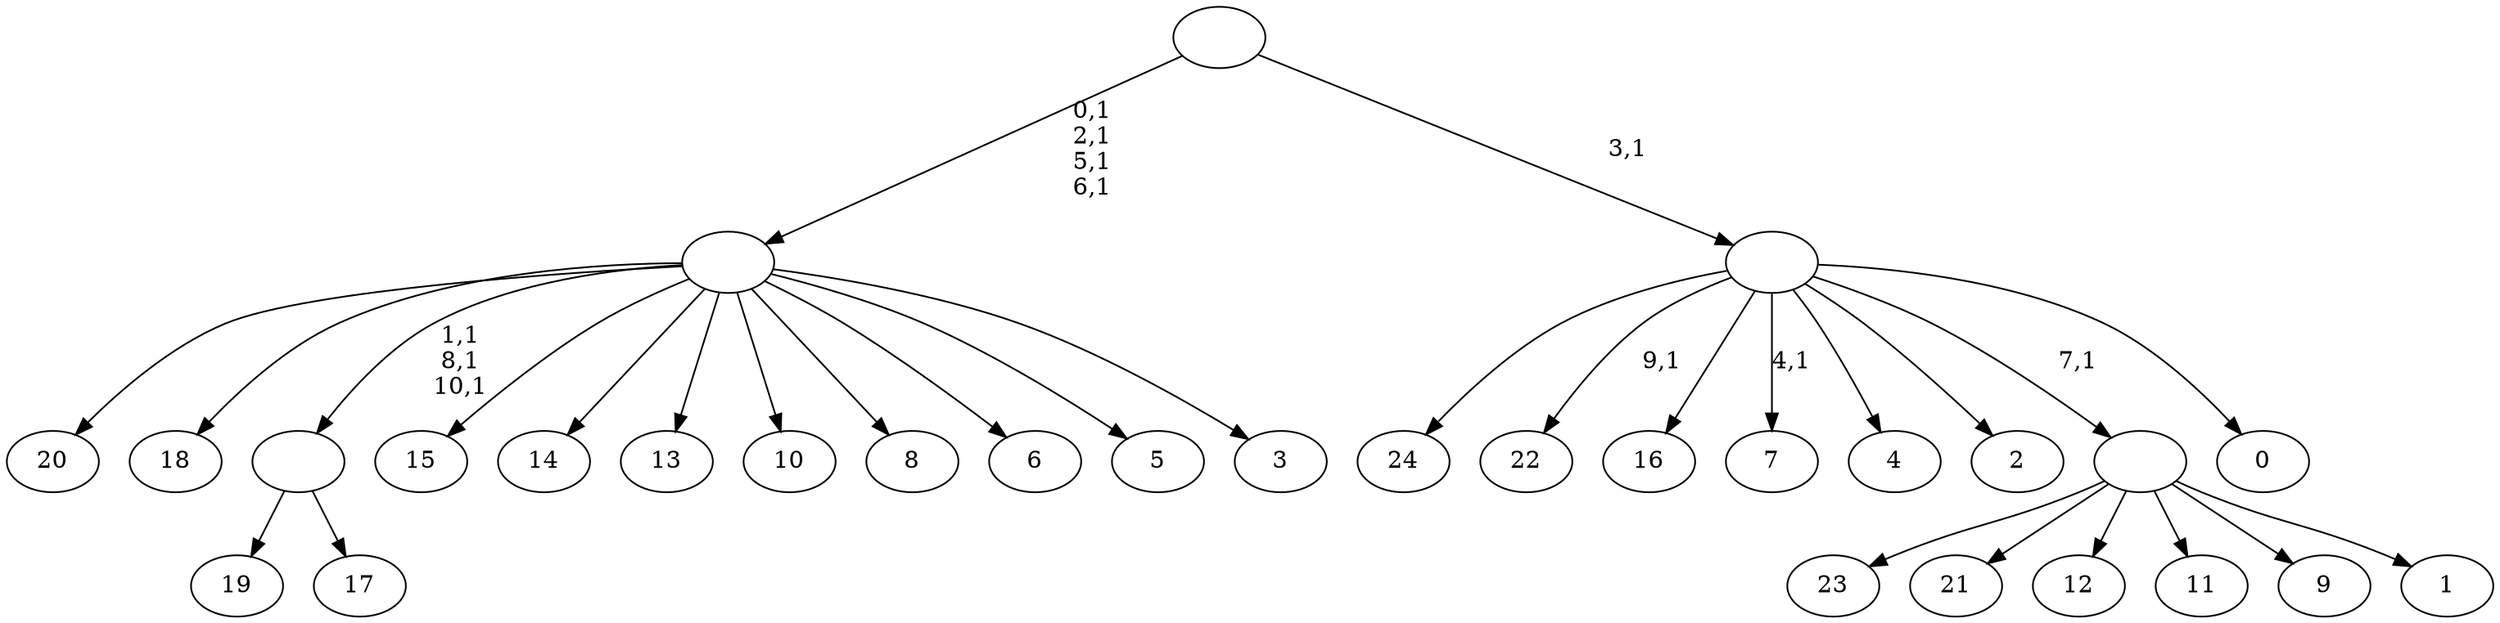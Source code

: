digraph T {
	36 [label="24"]
	35 [label="23"]
	34 [label="22"]
	32 [label="21"]
	31 [label="20"]
	30 [label="19"]
	29 [label="18"]
	28 [label="17"]
	27 [label=""]
	24 [label="16"]
	23 [label="15"]
	22 [label="14"]
	21 [label="13"]
	20 [label="12"]
	19 [label="11"]
	18 [label="10"]
	17 [label="9"]
	16 [label="8"]
	15 [label="7"]
	13 [label="6"]
	12 [label="5"]
	11 [label="4"]
	10 [label="3"]
	9 [label=""]
	5 [label="2"]
	4 [label="1"]
	3 [label=""]
	2 [label="0"]
	1 [label=""]
	0 [label=""]
	27 -> 30 [label=""]
	27 -> 28 [label=""]
	9 -> 27 [label="1,1\n8,1\n10,1"]
	9 -> 31 [label=""]
	9 -> 29 [label=""]
	9 -> 23 [label=""]
	9 -> 22 [label=""]
	9 -> 21 [label=""]
	9 -> 18 [label=""]
	9 -> 16 [label=""]
	9 -> 13 [label=""]
	9 -> 12 [label=""]
	9 -> 10 [label=""]
	3 -> 35 [label=""]
	3 -> 32 [label=""]
	3 -> 20 [label=""]
	3 -> 19 [label=""]
	3 -> 17 [label=""]
	3 -> 4 [label=""]
	1 -> 15 [label="4,1"]
	1 -> 34 [label="9,1"]
	1 -> 36 [label=""]
	1 -> 24 [label=""]
	1 -> 11 [label=""]
	1 -> 5 [label=""]
	1 -> 3 [label="7,1"]
	1 -> 2 [label=""]
	0 -> 9 [label="0,1\n2,1\n5,1\n6,1"]
	0 -> 1 [label="3,1"]
}
